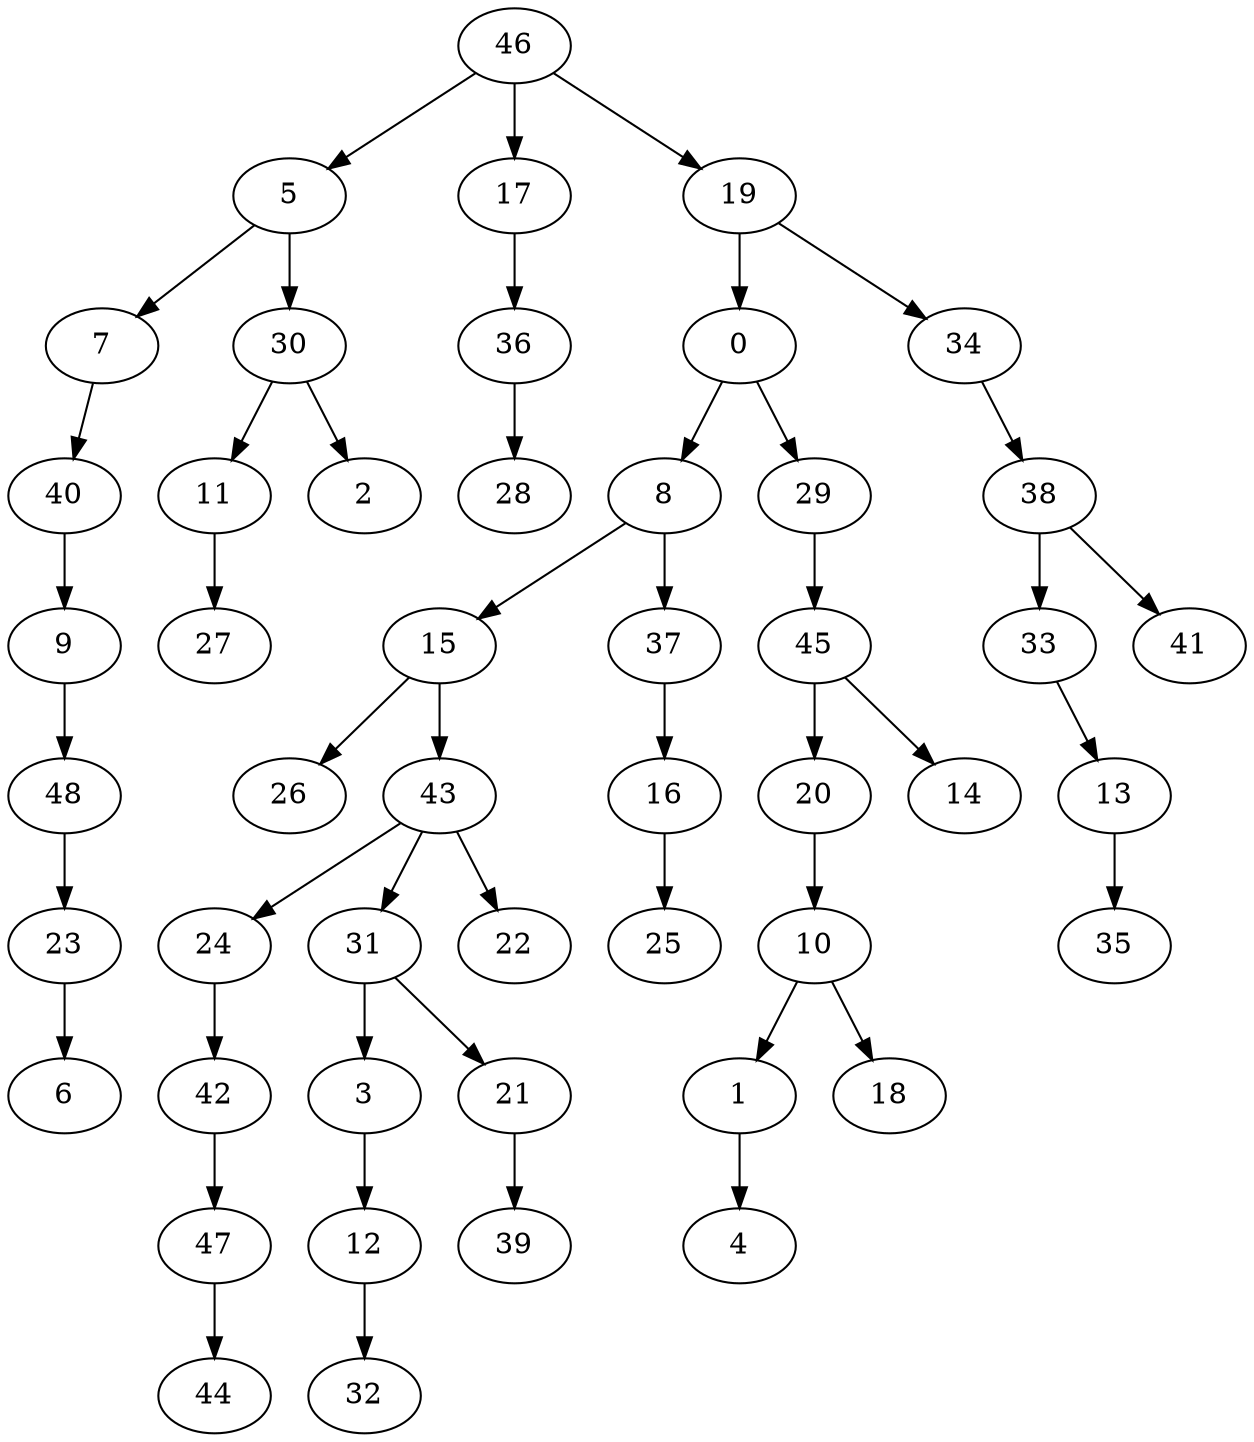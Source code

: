 strict digraph "" {
	0 -> 8;
	0 -> 29;
	1 -> 4;
	3 -> 12;
	5 -> 7;
	5 -> 30;
	7 -> 40;
	8 -> 15;
	8 -> 37;
	9 -> 48;
	10 -> 1;
	10 -> 18;
	11 -> 27;
	12 -> 32;
	13 -> 35;
	15 -> 26;
	15 -> 43;
	16 -> 25;
	17 -> 36;
	19 -> 0;
	19 -> 34;
	20 -> 10;
	21 -> 39;
	23 -> 6;
	24 -> 42;
	29 -> 45;
	30 -> 2;
	30 -> 11;
	31 -> 3;
	31 -> 21;
	33 -> 13;
	34 -> 38;
	36 -> 28;
	37 -> 16;
	38 -> 33;
	38 -> 41;
	40 -> 9;
	42 -> 47;
	43 -> 22;
	43 -> 24;
	43 -> 31;
	45 -> 14;
	45 -> 20;
	46 -> 5;
	46 -> 17;
	46 -> 19;
	47 -> 44;
	48 -> 23;
}
